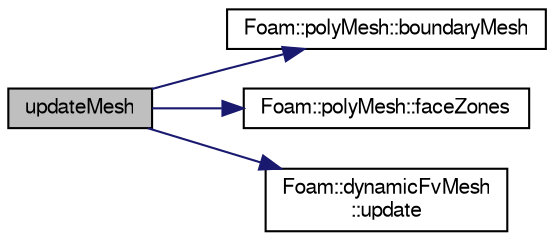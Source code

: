 digraph "updateMesh"
{
  bgcolor="transparent";
  edge [fontname="FreeSans",fontsize="10",labelfontname="FreeSans",labelfontsize="10"];
  node [fontname="FreeSans",fontsize="10",shape=record];
  rankdir="LR";
  Node638 [label="updateMesh",height=0.2,width=0.4,color="black", fillcolor="grey75", style="filled", fontcolor="black"];
  Node638 -> Node639 [color="midnightblue",fontsize="10",style="solid",fontname="FreeSans"];
  Node639 [label="Foam::polyMesh::boundaryMesh",height=0.2,width=0.4,color="black",URL="$a27410.html#a9f2b68c134340291eda6197f47f25484",tooltip="Return boundary mesh. "];
  Node638 -> Node640 [color="midnightblue",fontsize="10",style="solid",fontname="FreeSans"];
  Node640 [label="Foam::polyMesh::faceZones",height=0.2,width=0.4,color="black",URL="$a27410.html#af216614a0f9997169eea2cade46dc9ba",tooltip="Return face zone mesh. "];
  Node638 -> Node641 [color="midnightblue",fontsize="10",style="solid",fontname="FreeSans"];
  Node641 [label="Foam::dynamicFvMesh\l::update",height=0.2,width=0.4,color="black",URL="$a21358.html#a828de7d1ada41e561fd9845489bd9534",tooltip="Update the mesh for both mesh motion and topology change. "];
}
